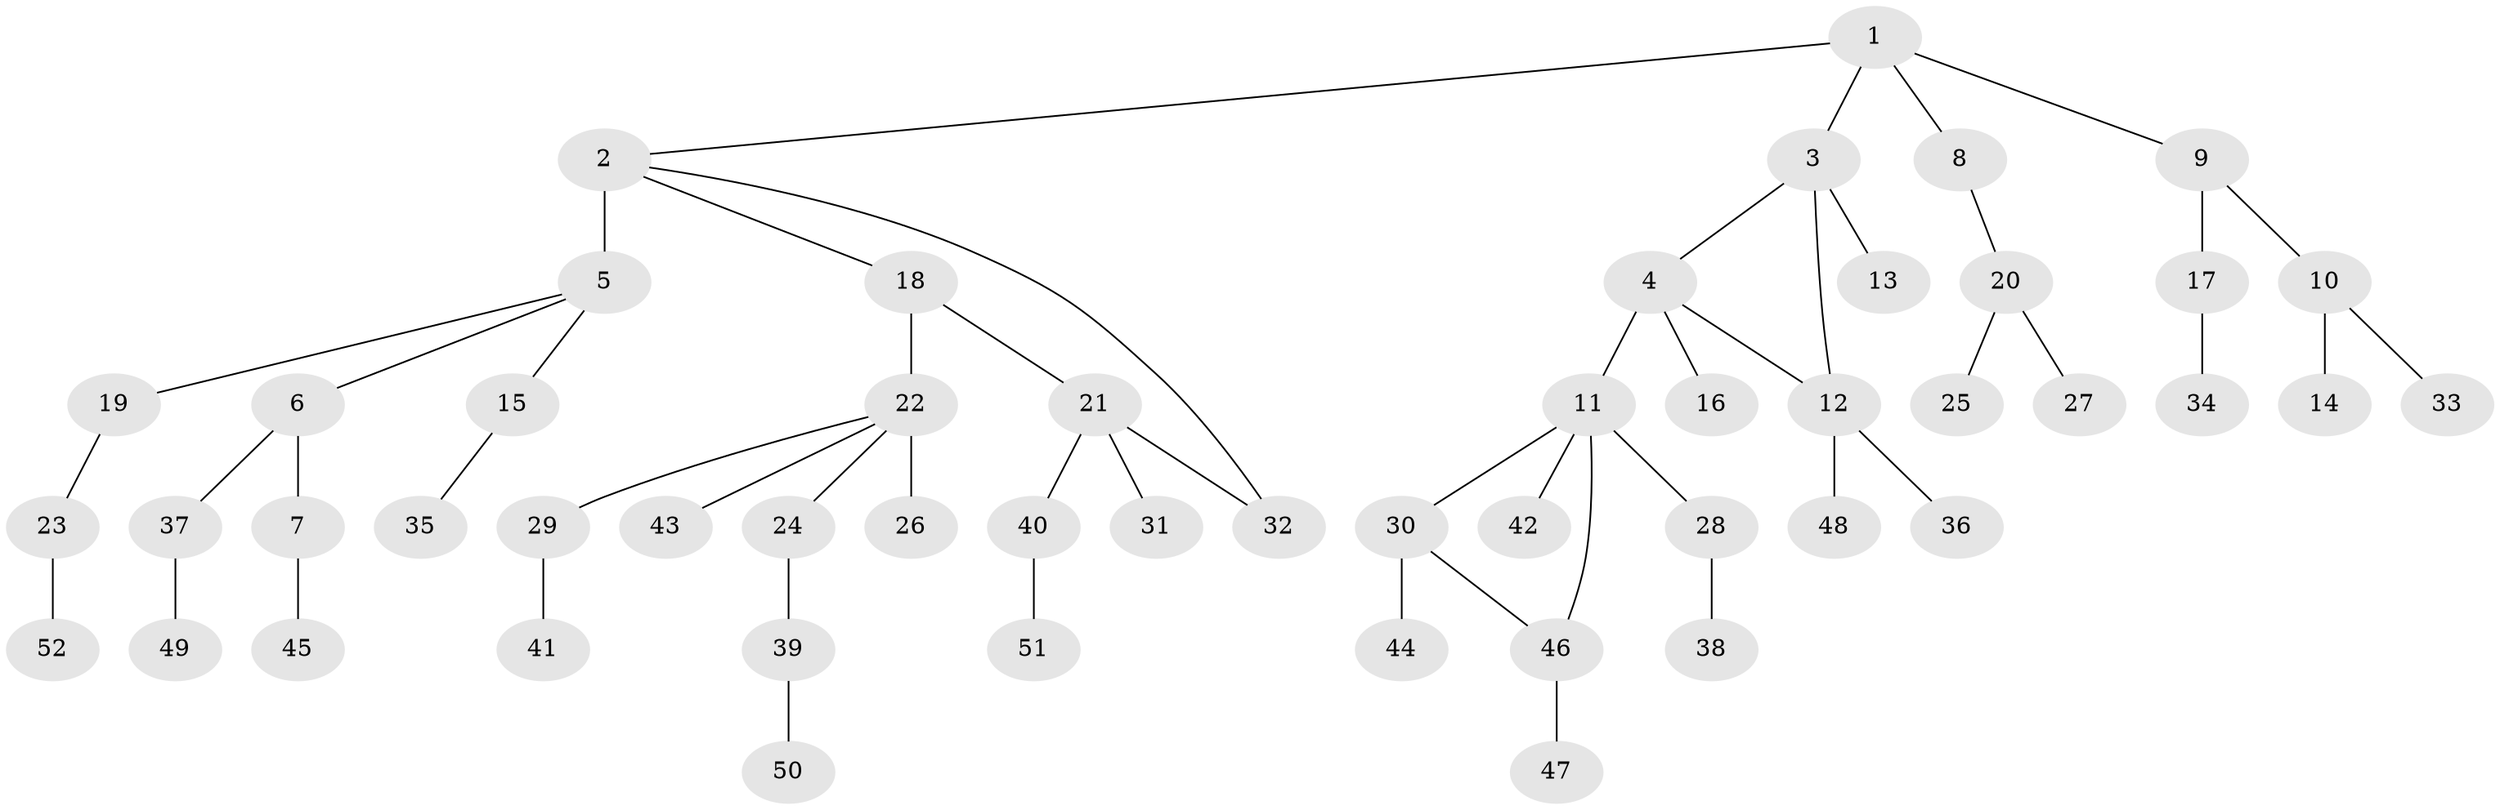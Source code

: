 // original degree distribution, {4: 0.06930693069306931, 2: 0.25742574257425743, 5: 0.0297029702970297, 3: 0.16831683168316833, 8: 0.019801980198019802, 1: 0.45544554455445546}
// Generated by graph-tools (version 1.1) at 2025/49/03/04/25 22:49:05]
// undirected, 52 vertices, 54 edges
graph export_dot {
  node [color=gray90,style=filled];
  1;
  2;
  3;
  4;
  5;
  6;
  7;
  8;
  9;
  10;
  11;
  12;
  13;
  14;
  15;
  16;
  17;
  18;
  19;
  20;
  21;
  22;
  23;
  24;
  25;
  26;
  27;
  28;
  29;
  30;
  31;
  32;
  33;
  34;
  35;
  36;
  37;
  38;
  39;
  40;
  41;
  42;
  43;
  44;
  45;
  46;
  47;
  48;
  49;
  50;
  51;
  52;
  1 -- 2 [weight=1.0];
  1 -- 3 [weight=1.0];
  1 -- 8 [weight=1.0];
  1 -- 9 [weight=1.0];
  2 -- 5 [weight=4.0];
  2 -- 18 [weight=1.0];
  2 -- 32 [weight=1.0];
  3 -- 4 [weight=1.0];
  3 -- 12 [weight=1.0];
  3 -- 13 [weight=1.0];
  4 -- 11 [weight=3.0];
  4 -- 12 [weight=1.0];
  4 -- 16 [weight=1.0];
  5 -- 6 [weight=1.0];
  5 -- 15 [weight=1.0];
  5 -- 19 [weight=1.0];
  6 -- 7 [weight=1.0];
  6 -- 37 [weight=1.0];
  7 -- 45 [weight=1.0];
  8 -- 20 [weight=1.0];
  9 -- 10 [weight=1.0];
  9 -- 17 [weight=1.0];
  10 -- 14 [weight=1.0];
  10 -- 33 [weight=1.0];
  11 -- 28 [weight=1.0];
  11 -- 30 [weight=1.0];
  11 -- 42 [weight=1.0];
  11 -- 46 [weight=1.0];
  12 -- 36 [weight=1.0];
  12 -- 48 [weight=1.0];
  15 -- 35 [weight=1.0];
  17 -- 34 [weight=1.0];
  18 -- 21 [weight=1.0];
  18 -- 22 [weight=2.0];
  19 -- 23 [weight=1.0];
  20 -- 25 [weight=1.0];
  20 -- 27 [weight=1.0];
  21 -- 31 [weight=1.0];
  21 -- 32 [weight=1.0];
  21 -- 40 [weight=1.0];
  22 -- 24 [weight=1.0];
  22 -- 26 [weight=3.0];
  22 -- 29 [weight=1.0];
  22 -- 43 [weight=1.0];
  23 -- 52 [weight=1.0];
  24 -- 39 [weight=1.0];
  28 -- 38 [weight=1.0];
  29 -- 41 [weight=1.0];
  30 -- 44 [weight=1.0];
  30 -- 46 [weight=1.0];
  37 -- 49 [weight=1.0];
  39 -- 50 [weight=1.0];
  40 -- 51 [weight=1.0];
  46 -- 47 [weight=1.0];
}
